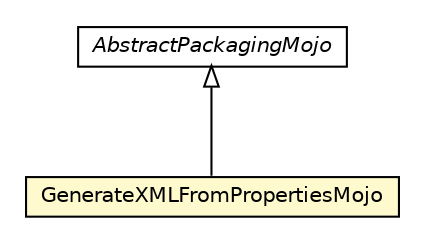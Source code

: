 #!/usr/local/bin/dot
#
# Class diagram 
# Generated by UMLGraph version R5_6-24-gf6e263 (http://www.umlgraph.org/)
#

digraph G {
	edge [fontname="Helvetica",fontsize=10,labelfontname="Helvetica",labelfontsize=10];
	node [fontname="Helvetica",fontsize=10,shape=plaintext];
	nodesep=0.25;
	ranksep=0.5;
	// fr.fastconnect.factory.tibco.bw.maven.packaging.GenerateXMLFromPropertiesMojo
	c2670 [label=<<table title="fr.fastconnect.factory.tibco.bw.maven.packaging.GenerateXMLFromPropertiesMojo" border="0" cellborder="1" cellspacing="0" cellpadding="2" port="p" bgcolor="lemonChiffon" href="./GenerateXMLFromPropertiesMojo.html">
		<tr><td><table border="0" cellspacing="0" cellpadding="1">
<tr><td align="center" balign="center"> GenerateXMLFromPropertiesMojo </td></tr>
		</table></td></tr>
		</table>>, URL="./GenerateXMLFromPropertiesMojo.html", fontname="Helvetica", fontcolor="black", fontsize=10.0];
	// fr.fastconnect.factory.tibco.bw.maven.packaging.AbstractPackagingMojo
	c2677 [label=<<table title="fr.fastconnect.factory.tibco.bw.maven.packaging.AbstractPackagingMojo" border="0" cellborder="1" cellspacing="0" cellpadding="2" port="p" href="./AbstractPackagingMojo.html">
		<tr><td><table border="0" cellspacing="0" cellpadding="1">
<tr><td align="center" balign="center"><font face="Helvetica-Oblique"> AbstractPackagingMojo </font></td></tr>
		</table></td></tr>
		</table>>, URL="./AbstractPackagingMojo.html", fontname="Helvetica", fontcolor="black", fontsize=10.0];
	//fr.fastconnect.factory.tibco.bw.maven.packaging.GenerateXMLFromPropertiesMojo extends fr.fastconnect.factory.tibco.bw.maven.packaging.AbstractPackagingMojo
	c2677:p -> c2670:p [dir=back,arrowtail=empty];
}

